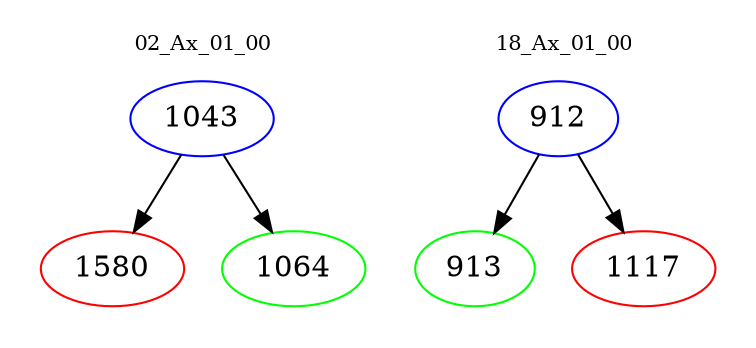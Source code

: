 digraph{
subgraph cluster_0 {
color = white
label = "02_Ax_01_00";
fontsize=10;
T0_1043 [label="1043", color="blue"]
T0_1043 -> T0_1580 [color="black"]
T0_1580 [label="1580", color="red"]
T0_1043 -> T0_1064 [color="black"]
T0_1064 [label="1064", color="green"]
}
subgraph cluster_1 {
color = white
label = "18_Ax_01_00";
fontsize=10;
T1_912 [label="912", color="blue"]
T1_912 -> T1_913 [color="black"]
T1_913 [label="913", color="green"]
T1_912 -> T1_1117 [color="black"]
T1_1117 [label="1117", color="red"]
}
}
